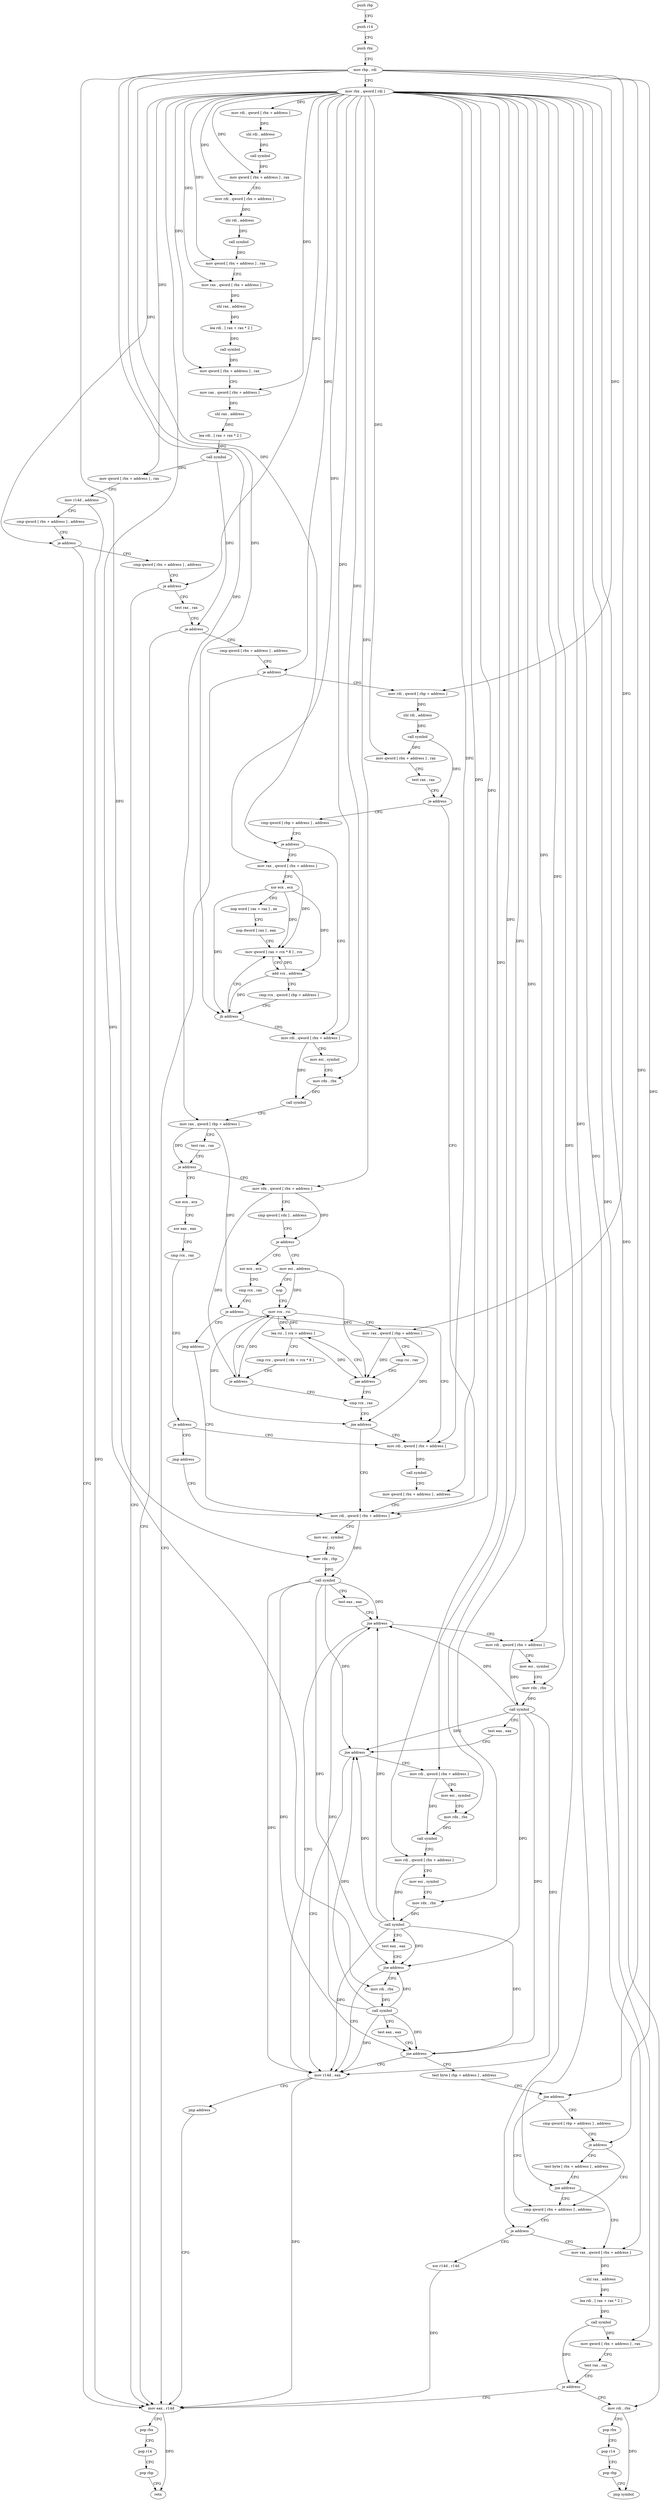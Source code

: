 digraph "func" {
"4222800" [label = "push rbp" ]
"4222801" [label = "push r14" ]
"4222803" [label = "push rbx" ]
"4222804" [label = "mov rbp , rdi" ]
"4222807" [label = "mov rbx , qword [ rdi ]" ]
"4222810" [label = "mov rdi , qword [ rbx + address ]" ]
"4222814" [label = "shl rdi , address" ]
"4222818" [label = "call symbol" ]
"4222823" [label = "mov qword [ rbx + address ] , rax" ]
"4222827" [label = "mov rdi , qword [ rbx + address ]" ]
"4222831" [label = "shl rdi , address" ]
"4222835" [label = "call symbol" ]
"4222840" [label = "mov qword [ rbx + address ] , rax" ]
"4222844" [label = "mov rax , qword [ rbx + address ]" ]
"4222848" [label = "shl rax , address" ]
"4222852" [label = "lea rdi , [ rax + rax * 2 ]" ]
"4222856" [label = "call symbol" ]
"4222861" [label = "mov qword [ rbx + address ] , rax" ]
"4222865" [label = "mov rax , qword [ rbx + address ]" ]
"4222869" [label = "shl rax , address" ]
"4222873" [label = "lea rdi , [ rax + rax * 2 ]" ]
"4222877" [label = "call symbol" ]
"4222882" [label = "mov qword [ rbx + address ] , rax" ]
"4222886" [label = "mov r14d , address" ]
"4222892" [label = "cmp qword [ rbx + address ] , address" ]
"4222897" [label = "je address" ]
"4223295" [label = "mov eax , r14d" ]
"4222903" [label = "cmp qword [ rbx + address ] , address" ]
"4223298" [label = "pop rbx" ]
"4223299" [label = "pop r14" ]
"4223301" [label = "pop rbp" ]
"4223302" [label = "retn" ]
"4222908" [label = "je address" ]
"4222914" [label = "test rax , rax" ]
"4222917" [label = "je address" ]
"4222923" [label = "cmp qword [ rbx + address ] , address" ]
"4222928" [label = "je address" ]
"4222934" [label = "mov rdi , qword [ rbp + address ]" ]
"4222938" [label = "shl rdi , address" ]
"4222942" [label = "call symbol" ]
"4222947" [label = "mov qword [ rbx + address ] , rax" ]
"4222954" [label = "test rax , rax" ]
"4222957" [label = "je address" ]
"4223122" [label = "mov rdi , qword [ rbx + address ]" ]
"4222963" [label = "cmp qword [ rbp + address ] , address" ]
"4223126" [label = "mov esi , symbol" ]
"4223131" [label = "mov rdx , rbp" ]
"4223134" [label = "call symbol" ]
"4223139" [label = "test eax , eax" ]
"4223141" [label = "jne address" ]
"4223303" [label = "mov r14d , eax" ]
"4223147" [label = "mov rdi , qword [ rbx + address ]" ]
"4222968" [label = "je address" ]
"4223006" [label = "mov rdi , qword [ rbx + address ]" ]
"4222970" [label = "mov rax , qword [ rbx + address ]" ]
"4223306" [label = "jmp address" ]
"4223151" [label = "mov esi , symbol" ]
"4223156" [label = "mov rdx , rbx" ]
"4223159" [label = "call symbol" ]
"4223164" [label = "test eax , eax" ]
"4223166" [label = "jne address" ]
"4223172" [label = "mov rdi , qword [ rbx + address ]" ]
"4223010" [label = "mov esi , symbol" ]
"4223015" [label = "mov rdx , rbx" ]
"4223018" [label = "call symbol" ]
"4223023" [label = "mov rax , qword [ rbp + address ]" ]
"4223027" [label = "test rax , rax" ]
"4223030" [label = "je address" ]
"4223054" [label = "xor ecx , ecx" ]
"4223032" [label = "mov rdx , qword [ rbx + address ]" ]
"4222977" [label = "xor ecx , ecx" ]
"4222979" [label = "nop word [ rax + rax ] , ax" ]
"4222989" [label = "nop dword [ rax ] , eax" ]
"4222992" [label = "mov qword [ rax + rcx * 8 ] , rcx" ]
"4223176" [label = "mov esi , symbol" ]
"4223181" [label = "mov rdx , rbx" ]
"4223184" [label = "call symbol" ]
"4223189" [label = "mov rdi , qword [ rbx + address ]" ]
"4223193" [label = "mov esi , symbol" ]
"4223198" [label = "mov rdx , rbx" ]
"4223201" [label = "call symbol" ]
"4223206" [label = "test eax , eax" ]
"4223208" [label = "jne address" ]
"4223210" [label = "mov rdi , rbx" ]
"4223056" [label = "xor eax , eax" ]
"4223058" [label = "cmp rcx , rax" ]
"4223061" [label = "je address" ]
"4223099" [label = "mov rdi , qword [ rbx + address ]" ]
"4223063" [label = "jmp address" ]
"4223039" [label = "cmp qword [ rdx ] , address" ]
"4223043" [label = "je address" ]
"4223065" [label = "mov esi , address" ]
"4223045" [label = "xor ecx , ecx" ]
"4222996" [label = "add rcx , address" ]
"4223000" [label = "cmp rcx , qword [ rbp + address ]" ]
"4223004" [label = "jb address" ]
"4223213" [label = "call symbol" ]
"4223218" [label = "test eax , eax" ]
"4223220" [label = "jne address" ]
"4223222" [label = "test byte [ rbp + address ] , address" ]
"4223106" [label = "call symbol" ]
"4223111" [label = "mov qword [ rbx + address ] , address" ]
"4223070" [label = "nop" ]
"4223072" [label = "mov rcx , rsi" ]
"4223047" [label = "cmp rcx , rax" ]
"4223050" [label = "je address" ]
"4223052" [label = "jmp address" ]
"4223226" [label = "jne address" ]
"4223244" [label = "cmp qword [ rbx + address ] , address" ]
"4223228" [label = "cmp qword [ rbp + address ] , address" ]
"4223094" [label = "cmp rcx , rax" ]
"4223097" [label = "jne address" ]
"4223084" [label = "lea rsi , [ rcx + address ]" ]
"4223088" [label = "cmp rcx , qword [ rdx + rcx * 8 ]" ]
"4223092" [label = "je address" ]
"4223252" [label = "je address" ]
"4223292" [label = "xor r14d , r14d" ]
"4223254" [label = "mov rax , qword [ rbx + address ]" ]
"4223233" [label = "je address" ]
"4223235" [label = "test byte [ rbx + address ] , address" ]
"4223075" [label = "mov rax , qword [ rbp + address ]" ]
"4223079" [label = "cmp rsi , rax" ]
"4223082" [label = "jae address" ]
"4223258" [label = "shl rax , address" ]
"4223262" [label = "lea rdi , [ rax + rax * 2 ]" ]
"4223266" [label = "call symbol" ]
"4223271" [label = "mov qword [ rbx + address ] , rax" ]
"4223275" [label = "test rax , rax" ]
"4223278" [label = "je address" ]
"4223280" [label = "mov rdi , rbx" ]
"4223242" [label = "jne address" ]
"4223283" [label = "pop rbx" ]
"4223284" [label = "pop r14" ]
"4223286" [label = "pop rbp" ]
"4223287" [label = "jmp symbol" ]
"4222800" -> "4222801" [ label = "CFG" ]
"4222801" -> "4222803" [ label = "CFG" ]
"4222803" -> "4222804" [ label = "CFG" ]
"4222804" -> "4222807" [ label = "CFG" ]
"4222804" -> "4222934" [ label = "DFG" ]
"4222804" -> "4223131" [ label = "DFG" ]
"4222804" -> "4222968" [ label = "DFG" ]
"4222804" -> "4223023" [ label = "DFG" ]
"4222804" -> "4223004" [ label = "DFG" ]
"4222804" -> "4223226" [ label = "DFG" ]
"4222804" -> "4223075" [ label = "DFG" ]
"4222804" -> "4223233" [ label = "DFG" ]
"4222807" -> "4222810" [ label = "DFG" ]
"4222807" -> "4222823" [ label = "DFG" ]
"4222807" -> "4222827" [ label = "DFG" ]
"4222807" -> "4222840" [ label = "DFG" ]
"4222807" -> "4222844" [ label = "DFG" ]
"4222807" -> "4222861" [ label = "DFG" ]
"4222807" -> "4222865" [ label = "DFG" ]
"4222807" -> "4222882" [ label = "DFG" ]
"4222807" -> "4222897" [ label = "DFG" ]
"4222807" -> "4222908" [ label = "DFG" ]
"4222807" -> "4222928" [ label = "DFG" ]
"4222807" -> "4222947" [ label = "DFG" ]
"4222807" -> "4223122" [ label = "DFG" ]
"4222807" -> "4223147" [ label = "DFG" ]
"4222807" -> "4223156" [ label = "DFG" ]
"4222807" -> "4223006" [ label = "DFG" ]
"4222807" -> "4223015" [ label = "DFG" ]
"4222807" -> "4222970" [ label = "DFG" ]
"4222807" -> "4223172" [ label = "DFG" ]
"4222807" -> "4223181" [ label = "DFG" ]
"4222807" -> "4223189" [ label = "DFG" ]
"4222807" -> "4223198" [ label = "DFG" ]
"4222807" -> "4223032" [ label = "DFG" ]
"4222807" -> "4223210" [ label = "DFG" ]
"4222807" -> "4223099" [ label = "DFG" ]
"4222807" -> "4223111" [ label = "DFG" ]
"4222807" -> "4223252" [ label = "DFG" ]
"4222807" -> "4223254" [ label = "DFG" ]
"4222807" -> "4223271" [ label = "DFG" ]
"4222807" -> "4223242" [ label = "DFG" ]
"4222807" -> "4223280" [ label = "DFG" ]
"4222810" -> "4222814" [ label = "DFG" ]
"4222814" -> "4222818" [ label = "DFG" ]
"4222818" -> "4222823" [ label = "DFG" ]
"4222823" -> "4222827" [ label = "CFG" ]
"4222827" -> "4222831" [ label = "DFG" ]
"4222831" -> "4222835" [ label = "DFG" ]
"4222835" -> "4222840" [ label = "DFG" ]
"4222840" -> "4222844" [ label = "CFG" ]
"4222844" -> "4222848" [ label = "DFG" ]
"4222848" -> "4222852" [ label = "DFG" ]
"4222852" -> "4222856" [ label = "DFG" ]
"4222856" -> "4222861" [ label = "DFG" ]
"4222861" -> "4222865" [ label = "CFG" ]
"4222865" -> "4222869" [ label = "DFG" ]
"4222869" -> "4222873" [ label = "DFG" ]
"4222873" -> "4222877" [ label = "DFG" ]
"4222877" -> "4222882" [ label = "DFG" ]
"4222877" -> "4222917" [ label = "DFG" ]
"4222882" -> "4222886" [ label = "CFG" ]
"4222886" -> "4222892" [ label = "CFG" ]
"4222886" -> "4223295" [ label = "DFG" ]
"4222892" -> "4222897" [ label = "CFG" ]
"4222897" -> "4223295" [ label = "CFG" ]
"4222897" -> "4222903" [ label = "CFG" ]
"4223295" -> "4223298" [ label = "CFG" ]
"4223295" -> "4223302" [ label = "DFG" ]
"4222903" -> "4222908" [ label = "CFG" ]
"4223298" -> "4223299" [ label = "CFG" ]
"4223299" -> "4223301" [ label = "CFG" ]
"4223301" -> "4223302" [ label = "CFG" ]
"4222908" -> "4223295" [ label = "CFG" ]
"4222908" -> "4222914" [ label = "CFG" ]
"4222914" -> "4222917" [ label = "CFG" ]
"4222917" -> "4223295" [ label = "CFG" ]
"4222917" -> "4222923" [ label = "CFG" ]
"4222923" -> "4222928" [ label = "CFG" ]
"4222928" -> "4223295" [ label = "CFG" ]
"4222928" -> "4222934" [ label = "CFG" ]
"4222934" -> "4222938" [ label = "DFG" ]
"4222938" -> "4222942" [ label = "DFG" ]
"4222942" -> "4222947" [ label = "DFG" ]
"4222942" -> "4222957" [ label = "DFG" ]
"4222947" -> "4222954" [ label = "CFG" ]
"4222954" -> "4222957" [ label = "CFG" ]
"4222957" -> "4223122" [ label = "CFG" ]
"4222957" -> "4222963" [ label = "CFG" ]
"4223122" -> "4223126" [ label = "CFG" ]
"4223122" -> "4223134" [ label = "DFG" ]
"4222963" -> "4222968" [ label = "CFG" ]
"4223126" -> "4223131" [ label = "CFG" ]
"4223131" -> "4223134" [ label = "DFG" ]
"4223134" -> "4223139" [ label = "CFG" ]
"4223134" -> "4223141" [ label = "DFG" ]
"4223134" -> "4223303" [ label = "DFG" ]
"4223134" -> "4223166" [ label = "DFG" ]
"4223134" -> "4223208" [ label = "DFG" ]
"4223134" -> "4223220" [ label = "DFG" ]
"4223139" -> "4223141" [ label = "CFG" ]
"4223141" -> "4223303" [ label = "CFG" ]
"4223141" -> "4223147" [ label = "CFG" ]
"4223303" -> "4223306" [ label = "CFG" ]
"4223303" -> "4223295" [ label = "DFG" ]
"4223147" -> "4223151" [ label = "CFG" ]
"4223147" -> "4223159" [ label = "DFG" ]
"4222968" -> "4223006" [ label = "CFG" ]
"4222968" -> "4222970" [ label = "CFG" ]
"4223006" -> "4223010" [ label = "CFG" ]
"4223006" -> "4223018" [ label = "DFG" ]
"4222970" -> "4222977" [ label = "CFG" ]
"4222970" -> "4222992" [ label = "DFG" ]
"4223306" -> "4223295" [ label = "CFG" ]
"4223151" -> "4223156" [ label = "CFG" ]
"4223156" -> "4223159" [ label = "DFG" ]
"4223159" -> "4223164" [ label = "CFG" ]
"4223159" -> "4223141" [ label = "DFG" ]
"4223159" -> "4223303" [ label = "DFG" ]
"4223159" -> "4223166" [ label = "DFG" ]
"4223159" -> "4223208" [ label = "DFG" ]
"4223159" -> "4223220" [ label = "DFG" ]
"4223164" -> "4223166" [ label = "CFG" ]
"4223166" -> "4223303" [ label = "CFG" ]
"4223166" -> "4223172" [ label = "CFG" ]
"4223172" -> "4223176" [ label = "CFG" ]
"4223172" -> "4223184" [ label = "DFG" ]
"4223010" -> "4223015" [ label = "CFG" ]
"4223015" -> "4223018" [ label = "DFG" ]
"4223018" -> "4223023" [ label = "CFG" ]
"4223023" -> "4223027" [ label = "CFG" ]
"4223023" -> "4223030" [ label = "DFG" ]
"4223023" -> "4223050" [ label = "DFG" ]
"4223027" -> "4223030" [ label = "CFG" ]
"4223030" -> "4223054" [ label = "CFG" ]
"4223030" -> "4223032" [ label = "CFG" ]
"4223054" -> "4223056" [ label = "CFG" ]
"4223032" -> "4223039" [ label = "CFG" ]
"4223032" -> "4223043" [ label = "DFG" ]
"4223032" -> "4223092" [ label = "DFG" ]
"4222977" -> "4222979" [ label = "CFG" ]
"4222977" -> "4222992" [ label = "DFG" ]
"4222977" -> "4222996" [ label = "DFG" ]
"4222977" -> "4223004" [ label = "DFG" ]
"4222979" -> "4222989" [ label = "CFG" ]
"4222989" -> "4222992" [ label = "CFG" ]
"4222992" -> "4222996" [ label = "CFG" ]
"4223176" -> "4223181" [ label = "CFG" ]
"4223181" -> "4223184" [ label = "DFG" ]
"4223184" -> "4223189" [ label = "CFG" ]
"4223189" -> "4223193" [ label = "CFG" ]
"4223189" -> "4223201" [ label = "DFG" ]
"4223193" -> "4223198" [ label = "CFG" ]
"4223198" -> "4223201" [ label = "DFG" ]
"4223201" -> "4223206" [ label = "CFG" ]
"4223201" -> "4223141" [ label = "DFG" ]
"4223201" -> "4223303" [ label = "DFG" ]
"4223201" -> "4223166" [ label = "DFG" ]
"4223201" -> "4223208" [ label = "DFG" ]
"4223201" -> "4223220" [ label = "DFG" ]
"4223206" -> "4223208" [ label = "CFG" ]
"4223208" -> "4223303" [ label = "CFG" ]
"4223208" -> "4223210" [ label = "CFG" ]
"4223210" -> "4223213" [ label = "DFG" ]
"4223056" -> "4223058" [ label = "CFG" ]
"4223058" -> "4223061" [ label = "CFG" ]
"4223061" -> "4223099" [ label = "CFG" ]
"4223061" -> "4223063" [ label = "CFG" ]
"4223099" -> "4223106" [ label = "DFG" ]
"4223063" -> "4223122" [ label = "CFG" ]
"4223039" -> "4223043" [ label = "CFG" ]
"4223043" -> "4223065" [ label = "CFG" ]
"4223043" -> "4223045" [ label = "CFG" ]
"4223065" -> "4223070" [ label = "CFG" ]
"4223065" -> "4223072" [ label = "DFG" ]
"4223065" -> "4223082" [ label = "DFG" ]
"4223045" -> "4223047" [ label = "CFG" ]
"4222996" -> "4223000" [ label = "CFG" ]
"4222996" -> "4222992" [ label = "DFG" ]
"4222996" -> "4223004" [ label = "DFG" ]
"4223000" -> "4223004" [ label = "CFG" ]
"4223004" -> "4222992" [ label = "CFG" ]
"4223004" -> "4223006" [ label = "CFG" ]
"4223213" -> "4223218" [ label = "CFG" ]
"4223213" -> "4223141" [ label = "DFG" ]
"4223213" -> "4223303" [ label = "DFG" ]
"4223213" -> "4223166" [ label = "DFG" ]
"4223213" -> "4223208" [ label = "DFG" ]
"4223213" -> "4223220" [ label = "DFG" ]
"4223218" -> "4223220" [ label = "CFG" ]
"4223220" -> "4223303" [ label = "CFG" ]
"4223220" -> "4223222" [ label = "CFG" ]
"4223222" -> "4223226" [ label = "CFG" ]
"4223106" -> "4223111" [ label = "CFG" ]
"4223111" -> "4223122" [ label = "CFG" ]
"4223070" -> "4223072" [ label = "CFG" ]
"4223072" -> "4223075" [ label = "CFG" ]
"4223072" -> "4223097" [ label = "DFG" ]
"4223072" -> "4223084" [ label = "DFG" ]
"4223072" -> "4223092" [ label = "DFG" ]
"4223047" -> "4223050" [ label = "CFG" ]
"4223050" -> "4223099" [ label = "CFG" ]
"4223050" -> "4223052" [ label = "CFG" ]
"4223052" -> "4223122" [ label = "CFG" ]
"4223226" -> "4223244" [ label = "CFG" ]
"4223226" -> "4223228" [ label = "CFG" ]
"4223244" -> "4223252" [ label = "CFG" ]
"4223228" -> "4223233" [ label = "CFG" ]
"4223094" -> "4223097" [ label = "CFG" ]
"4223097" -> "4223122" [ label = "CFG" ]
"4223097" -> "4223099" [ label = "CFG" ]
"4223084" -> "4223088" [ label = "CFG" ]
"4223084" -> "4223072" [ label = "DFG" ]
"4223084" -> "4223082" [ label = "DFG" ]
"4223088" -> "4223092" [ label = "CFG" ]
"4223092" -> "4223072" [ label = "CFG" ]
"4223092" -> "4223094" [ label = "CFG" ]
"4223252" -> "4223292" [ label = "CFG" ]
"4223252" -> "4223254" [ label = "CFG" ]
"4223292" -> "4223295" [ label = "DFG" ]
"4223254" -> "4223258" [ label = "DFG" ]
"4223233" -> "4223244" [ label = "CFG" ]
"4223233" -> "4223235" [ label = "CFG" ]
"4223235" -> "4223242" [ label = "CFG" ]
"4223075" -> "4223079" [ label = "CFG" ]
"4223075" -> "4223082" [ label = "DFG" ]
"4223075" -> "4223097" [ label = "DFG" ]
"4223079" -> "4223082" [ label = "CFG" ]
"4223082" -> "4223094" [ label = "CFG" ]
"4223082" -> "4223084" [ label = "CFG" ]
"4223258" -> "4223262" [ label = "DFG" ]
"4223262" -> "4223266" [ label = "DFG" ]
"4223266" -> "4223271" [ label = "DFG" ]
"4223266" -> "4223278" [ label = "DFG" ]
"4223271" -> "4223275" [ label = "CFG" ]
"4223275" -> "4223278" [ label = "CFG" ]
"4223278" -> "4223295" [ label = "CFG" ]
"4223278" -> "4223280" [ label = "CFG" ]
"4223280" -> "4223283" [ label = "CFG" ]
"4223280" -> "4223287" [ label = "DFG" ]
"4223242" -> "4223254" [ label = "CFG" ]
"4223242" -> "4223244" [ label = "CFG" ]
"4223283" -> "4223284" [ label = "CFG" ]
"4223284" -> "4223286" [ label = "CFG" ]
"4223286" -> "4223287" [ label = "CFG" ]
}
